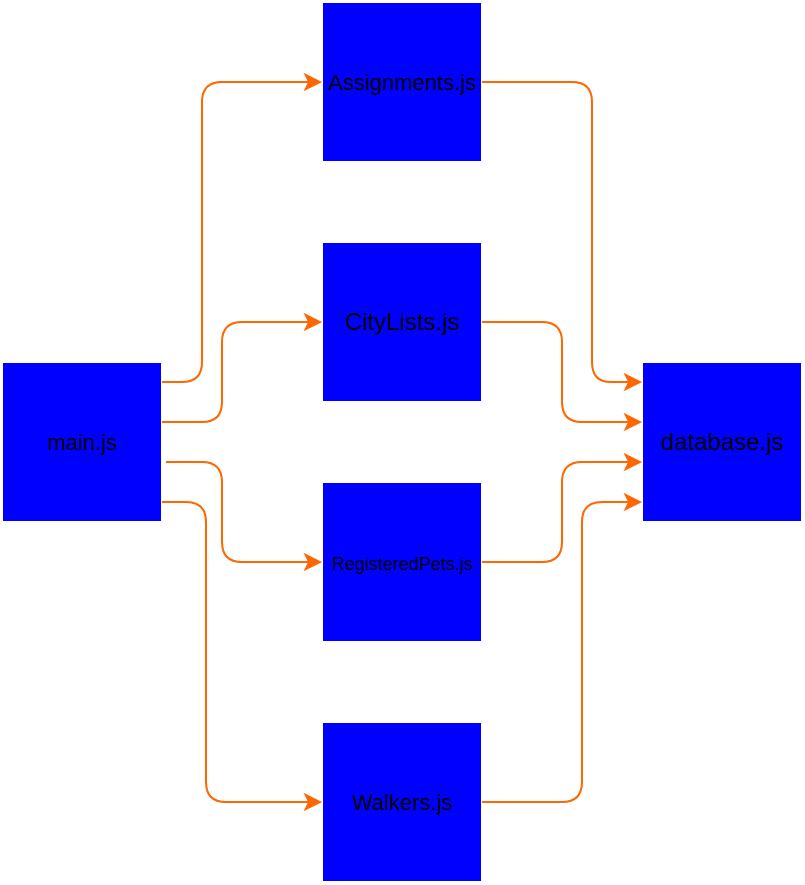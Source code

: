 <mxfile>
    <diagram id="hwipYdZ2RwcDQQUPtSvt" name="Page-1">
        <mxGraphModel dx="1213" dy="862" grid="1" gridSize="10" guides="1" tooltips="1" connect="1" arrows="1" fold="1" page="1" pageScale="1" pageWidth="850" pageHeight="1100" math="0" shadow="0">
            <root>
                <mxCell id="0"/>
                <mxCell id="1" parent="0"/>
                <mxCell id="2" value="database.js" style="whiteSpace=wrap;html=1;aspect=fixed;fillColor=#0000ff;gradientColor=none;fillStyle=auto;strokeColor=#FFFFFF;" vertex="1" parent="1">
                    <mxGeometry x="551" y="401" width="80" height="80" as="geometry"/>
                </mxCell>
                <mxCell id="3" value="&lt;font style=&quot;font-size: 11px;&quot;&gt;Assignments.js&lt;/font&gt;" style="whiteSpace=wrap;html=1;aspect=fixed;fillColor=#0000ff;gradientColor=none;fillStyle=auto;strokeColor=#FFFFFF;" vertex="1" parent="1">
                    <mxGeometry x="391" y="221" width="80" height="80" as="geometry"/>
                </mxCell>
                <mxCell id="4" value="CityLists.js" style="whiteSpace=wrap;html=1;aspect=fixed;fillColor=#0000ff;gradientColor=none;fillStyle=auto;strokeColor=#FFFFFF;" vertex="1" parent="1">
                    <mxGeometry x="391" y="341" width="80" height="80" as="geometry"/>
                </mxCell>
                <mxCell id="5" value="&lt;font style=&quot;font-size: 9px;&quot;&gt;RegisteredPets.js&lt;/font&gt;" style="whiteSpace=wrap;html=1;aspect=fixed;fillColor=#0000ff;gradientColor=none;fillStyle=auto;strokeColor=#FFFFFF;" vertex="1" parent="1">
                    <mxGeometry x="391" y="461" width="80" height="80" as="geometry"/>
                </mxCell>
                <mxCell id="6" value="&lt;font style=&quot;font-size: 11px;&quot;&gt;Walkers.js&lt;br&gt;&lt;/font&gt;" style="whiteSpace=wrap;html=1;aspect=fixed;fillColor=#0000ff;gradientColor=none;fillStyle=auto;strokeColor=#FFFFFF;" vertex="1" parent="1">
                    <mxGeometry x="391" y="581" width="80" height="80" as="geometry"/>
                </mxCell>
                <mxCell id="7" value="&lt;span style=&quot;font-size: 11px;&quot;&gt;main.js&lt;/span&gt;" style="whiteSpace=wrap;html=1;aspect=fixed;fillColor=#0000ff;gradientColor=none;fillStyle=auto;strokeColor=#FFFFFF;" vertex="1" parent="1">
                    <mxGeometry x="231" y="401" width="80" height="80" as="geometry"/>
                </mxCell>
                <mxCell id="13" value="" style="endArrow=classic;html=1;fontSize=9;entryX=0;entryY=0.5;entryDx=0;entryDy=0;strokeColor=#FF6700;" edge="1" parent="1" target="4">
                    <mxGeometry width="50" height="50" relative="1" as="geometry">
                        <mxPoint x="311" y="431" as="sourcePoint"/>
                        <mxPoint x="441" y="281" as="targetPoint"/>
                        <Array as="points">
                            <mxPoint x="341" y="431"/>
                            <mxPoint x="341" y="381"/>
                        </Array>
                    </mxGeometry>
                </mxCell>
                <mxCell id="15" value="" style="endArrow=classic;html=1;fontSize=9;strokeColor=#FF6700;entryX=0;entryY=0.5;entryDx=0;entryDy=0;exitX=1.025;exitY=0.625;exitDx=0;exitDy=0;exitPerimeter=0;" edge="1" parent="1" source="7" target="5">
                    <mxGeometry width="50" height="50" relative="1" as="geometry">
                        <mxPoint x="321" y="461" as="sourcePoint"/>
                        <mxPoint x="431" y="521" as="targetPoint"/>
                        <Array as="points">
                            <mxPoint x="341" y="451"/>
                            <mxPoint x="341" y="501"/>
                        </Array>
                    </mxGeometry>
                </mxCell>
                <mxCell id="16" value="" style="endArrow=classic;html=1;fontSize=9;strokeColor=#FF6700;entryX=0;entryY=0.5;entryDx=0;entryDy=0;" edge="1" parent="1" target="6">
                    <mxGeometry width="50" height="50" relative="1" as="geometry">
                        <mxPoint x="311" y="471" as="sourcePoint"/>
                        <mxPoint x="431" y="521" as="targetPoint"/>
                        <Array as="points">
                            <mxPoint x="333" y="471"/>
                            <mxPoint x="333" y="621"/>
                        </Array>
                    </mxGeometry>
                </mxCell>
                <mxCell id="17" value="" style="endArrow=classic;html=1;fontSize=9;entryX=0;entryY=0.5;entryDx=0;entryDy=0;strokeColor=#FF6700;exitX=1;exitY=0.125;exitDx=0;exitDy=0;exitPerimeter=0;" edge="1" parent="1" source="7" target="3">
                    <mxGeometry width="50" height="50" relative="1" as="geometry">
                        <mxPoint x="321" y="411" as="sourcePoint"/>
                        <mxPoint x="431" y="351" as="targetPoint"/>
                        <Array as="points">
                            <mxPoint x="331" y="411"/>
                            <mxPoint x="331" y="261"/>
                        </Array>
                    </mxGeometry>
                </mxCell>
                <mxCell id="20" value="" style="endArrow=classic;html=1;strokeColor=#FF6700;fontSize=9;exitX=1;exitY=0.5;exitDx=0;exitDy=0;entryX=0;entryY=0.125;entryDx=0;entryDy=0;entryPerimeter=0;" edge="1" parent="1" source="3" target="2">
                    <mxGeometry width="50" height="50" relative="1" as="geometry">
                        <mxPoint x="496" y="261" as="sourcePoint"/>
                        <mxPoint x="546" y="341" as="targetPoint"/>
                        <Array as="points">
                            <mxPoint x="526" y="261"/>
                            <mxPoint x="526" y="411"/>
                        </Array>
                    </mxGeometry>
                </mxCell>
                <mxCell id="21" value="" style="endArrow=classic;html=1;strokeColor=#FF6700;fontSize=9;exitX=1;exitY=0.5;exitDx=0;exitDy=0;entryX=0;entryY=0.375;entryDx=0;entryDy=0;entryPerimeter=0;" edge="1" parent="1" target="2">
                    <mxGeometry width="50" height="50" relative="1" as="geometry">
                        <mxPoint x="471" y="381" as="sourcePoint"/>
                        <mxPoint x="551" y="531" as="targetPoint"/>
                        <Array as="points">
                            <mxPoint x="511" y="381"/>
                            <mxPoint x="511" y="431"/>
                        </Array>
                    </mxGeometry>
                </mxCell>
                <mxCell id="22" value="" style="endArrow=classic;html=1;strokeColor=#FF6700;fontSize=9;exitX=1;exitY=0.5;exitDx=0;exitDy=0;entryX=0;entryY=0.625;entryDx=0;entryDy=0;entryPerimeter=0;" edge="1" parent="1" target="2">
                    <mxGeometry width="50" height="50" relative="1" as="geometry">
                        <mxPoint x="471" y="501" as="sourcePoint"/>
                        <mxPoint x="551" y="551" as="targetPoint"/>
                        <Array as="points">
                            <mxPoint x="511" y="501"/>
                            <mxPoint x="511" y="451"/>
                        </Array>
                    </mxGeometry>
                </mxCell>
                <mxCell id="23" value="" style="endArrow=classic;html=1;strokeColor=#FF6700;fontSize=9;exitX=1;exitY=0.5;exitDx=0;exitDy=0;entryX=0;entryY=0.875;entryDx=0;entryDy=0;entryPerimeter=0;" edge="1" parent="1" target="2">
                    <mxGeometry width="50" height="50" relative="1" as="geometry">
                        <mxPoint x="471" y="621" as="sourcePoint"/>
                        <mxPoint x="551" y="571" as="targetPoint"/>
                        <Array as="points">
                            <mxPoint x="521" y="621"/>
                            <mxPoint x="521" y="471"/>
                        </Array>
                    </mxGeometry>
                </mxCell>
            </root>
        </mxGraphModel>
    </diagram>
</mxfile>